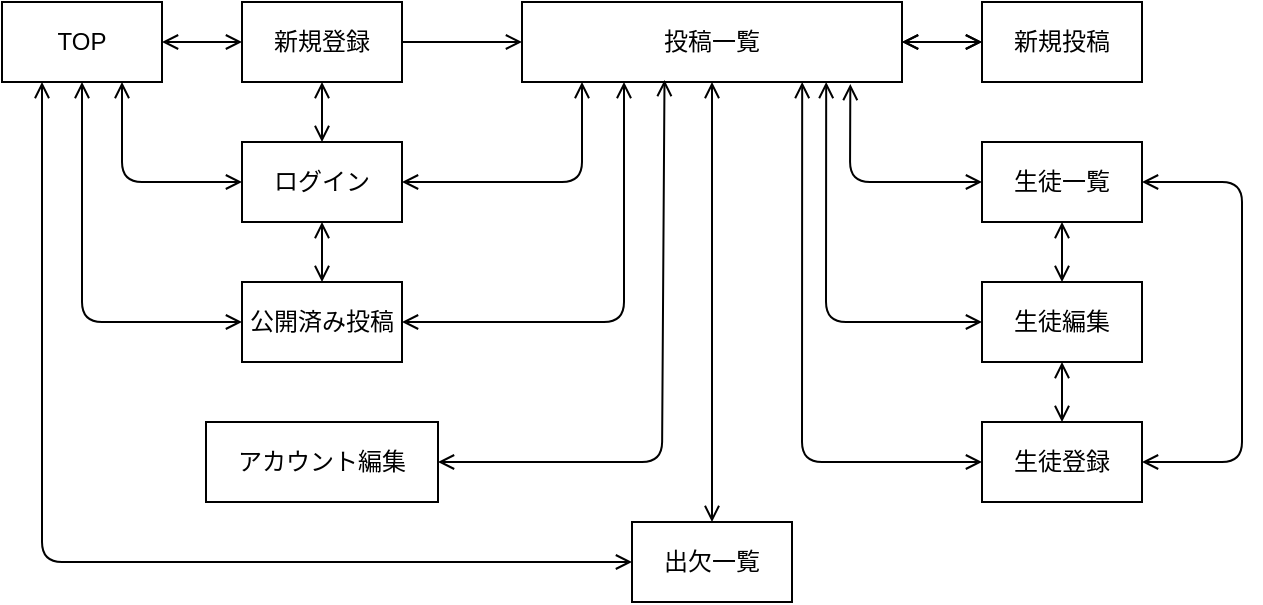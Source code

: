 <mxfile>
    <diagram id="k3LQ_-WWAeSaHy7iPA5Q" name="ページ1">
        <mxGraphModel dx="896" dy="541" grid="1" gridSize="10" guides="1" tooltips="1" connect="1" arrows="1" fold="1" page="1" pageScale="1" pageWidth="827" pageHeight="1169" math="0" shadow="0">
            <root>
                <mxCell id="0"/>
                <mxCell id="1" parent="0"/>
                <mxCell id="18" value="" style="edgeStyle=none;html=1;endArrow=open;endFill=0;startArrow=open;startFill=0;" edge="1" parent="1" source="3" target="4">
                    <mxGeometry relative="1" as="geometry"/>
                </mxCell>
                <mxCell id="22" value="" style="edgeStyle=none;html=1;startArrow=open;startFill=0;entryX=0;entryY=0.5;entryDx=0;entryDy=0;endArrow=open;endFill=0;" edge="1" parent="1" source="3" target="6">
                    <mxGeometry relative="1" as="geometry">
                        <mxPoint x="80" y="150" as="targetPoint"/>
                        <Array as="points">
                            <mxPoint x="80" y="200"/>
                        </Array>
                    </mxGeometry>
                </mxCell>
                <mxCell id="3" value="TOP" style="rounded=0;whiteSpace=wrap;html=1;" vertex="1" parent="1">
                    <mxGeometry x="40" y="40" width="80" height="40" as="geometry"/>
                </mxCell>
                <mxCell id="19" value="" style="edgeStyle=none;html=1;endArrow=open;endFill=0;" edge="1" parent="1" source="4" target="7">
                    <mxGeometry relative="1" as="geometry"/>
                </mxCell>
                <mxCell id="20" value="" style="edgeStyle=none;html=1;entryX=0.5;entryY=0;entryDx=0;entryDy=0;startArrow=open;startFill=0;endArrow=open;endFill=0;" edge="1" parent="1" source="4" target="5">
                    <mxGeometry relative="1" as="geometry">
                        <mxPoint x="150" y="310" as="targetPoint"/>
                        <Array as="points"/>
                    </mxGeometry>
                </mxCell>
                <mxCell id="4" value="新規登録" style="rounded=0;whiteSpace=wrap;html=1;" vertex="1" parent="1">
                    <mxGeometry x="160" y="40" width="80" height="40" as="geometry"/>
                </mxCell>
                <mxCell id="23" value="" style="edgeStyle=none;html=1;startArrow=open;startFill=0;endArrow=open;endFill=0;" edge="1" parent="1" source="5" target="6">
                    <mxGeometry relative="1" as="geometry"/>
                </mxCell>
                <mxCell id="5" value="ログイン" style="rounded=0;whiteSpace=wrap;html=1;" vertex="1" parent="1">
                    <mxGeometry x="160" y="110" width="80" height="40" as="geometry"/>
                </mxCell>
                <mxCell id="6" value="公開済み投稿" style="rounded=0;whiteSpace=wrap;html=1;" vertex="1" parent="1">
                    <mxGeometry x="160" y="180" width="80" height="40" as="geometry"/>
                </mxCell>
                <mxCell id="26" value="" style="edgeStyle=none;html=1;startArrow=open;startFill=0;entryX=1;entryY=0.5;entryDx=0;entryDy=0;endArrow=open;endFill=0;" edge="1" parent="1" target="6">
                    <mxGeometry relative="1" as="geometry">
                        <mxPoint x="351" y="80" as="sourcePoint"/>
                        <mxPoint x="251" y="200" as="targetPoint"/>
                        <Array as="points">
                            <mxPoint x="351" y="200"/>
                        </Array>
                    </mxGeometry>
                </mxCell>
                <mxCell id="7" value="投稿一覧" style="rounded=0;whiteSpace=wrap;html=1;" vertex="1" parent="1">
                    <mxGeometry x="300" y="40" width="190" height="40" as="geometry"/>
                </mxCell>
                <mxCell id="8" value="生徒一覧" style="rounded=0;whiteSpace=wrap;html=1;" vertex="1" parent="1">
                    <mxGeometry x="530" y="110" width="80" height="40" as="geometry"/>
                </mxCell>
                <mxCell id="9" value="生徒登録" style="rounded=0;whiteSpace=wrap;html=1;" vertex="1" parent="1">
                    <mxGeometry x="530" y="250" width="80" height="40" as="geometry"/>
                </mxCell>
                <mxCell id="10" value="出欠一覧" style="rounded=0;whiteSpace=wrap;html=1;" vertex="1" parent="1">
                    <mxGeometry x="355" y="300" width="80" height="40" as="geometry"/>
                </mxCell>
                <mxCell id="11" value="新規投稿" style="rounded=0;whiteSpace=wrap;html=1;" vertex="1" parent="1">
                    <mxGeometry x="530" y="40" width="80" height="40" as="geometry"/>
                </mxCell>
                <mxCell id="12" value="アカウント編集" style="rounded=0;whiteSpace=wrap;html=1;" vertex="1" parent="1">
                    <mxGeometry x="142" y="250" width="116" height="40" as="geometry"/>
                </mxCell>
                <mxCell id="13" value="生徒編集" style="rounded=0;whiteSpace=wrap;html=1;" vertex="1" parent="1">
                    <mxGeometry x="530" y="180" width="80" height="40" as="geometry"/>
                </mxCell>
                <mxCell id="24" value="" style="edgeStyle=none;html=1;startArrow=open;startFill=0;entryX=0;entryY=0.5;entryDx=0;entryDy=0;endArrow=open;endFill=0;" edge="1" parent="1" target="10">
                    <mxGeometry relative="1" as="geometry">
                        <mxPoint x="60" y="80" as="sourcePoint"/>
                        <mxPoint x="140" y="200" as="targetPoint"/>
                        <Array as="points">
                            <mxPoint x="60" y="320"/>
                        </Array>
                    </mxGeometry>
                </mxCell>
                <mxCell id="27" value="" style="edgeStyle=none;html=1;endArrow=open;endFill=0;startArrow=open;startFill=0;exitX=0.75;exitY=1;exitDx=0;exitDy=0;entryX=0;entryY=0.5;entryDx=0;entryDy=0;" edge="1" parent="1" source="3" target="5">
                    <mxGeometry relative="1" as="geometry">
                        <mxPoint x="100" y="120" as="sourcePoint"/>
                        <mxPoint x="140" y="120" as="targetPoint"/>
                        <Array as="points">
                            <mxPoint x="100" y="130"/>
                        </Array>
                    </mxGeometry>
                </mxCell>
                <mxCell id="28" value="" style="edgeStyle=none;html=1;startArrow=open;startFill=0;entryX=1;entryY=0.5;entryDx=0;entryDy=0;endArrow=open;endFill=0;" edge="1" parent="1" target="5">
                    <mxGeometry relative="1" as="geometry">
                        <mxPoint x="330" y="80" as="sourcePoint"/>
                        <mxPoint x="230" y="200" as="targetPoint"/>
                        <Array as="points">
                            <mxPoint x="330" y="130"/>
                        </Array>
                    </mxGeometry>
                </mxCell>
                <mxCell id="29" value="" style="edgeStyle=none;html=1;endArrow=open;endFill=0;startArrow=open;startFill=0;entryX=0;entryY=0.5;entryDx=0;entryDy=0;exitX=1;exitY=0.5;exitDx=0;exitDy=0;" edge="1" parent="1" source="7" target="11">
                    <mxGeometry relative="1" as="geometry">
                        <mxPoint x="130" y="70" as="sourcePoint"/>
                        <mxPoint x="170" y="70" as="targetPoint"/>
                    </mxGeometry>
                </mxCell>
                <mxCell id="30" value="" style="edgeStyle=none;html=1;endArrow=open;endFill=0;startArrow=open;startFill=0;entryX=0;entryY=0.5;entryDx=0;entryDy=0;exitX=0.864;exitY=1.025;exitDx=0;exitDy=0;exitPerimeter=0;" edge="1" parent="1" source="7" target="8">
                    <mxGeometry relative="1" as="geometry">
                        <mxPoint x="500" y="70" as="sourcePoint"/>
                        <mxPoint x="540" y="70" as="targetPoint"/>
                        <Array as="points">
                            <mxPoint x="464" y="130"/>
                        </Array>
                    </mxGeometry>
                </mxCell>
                <mxCell id="31" value="" style="edgeStyle=none;html=1;endArrow=open;endFill=0;startArrow=open;startFill=0;exitX=0.811;exitY=1;exitDx=0;exitDy=0;exitPerimeter=0;" edge="1" parent="1" target="13">
                    <mxGeometry relative="1" as="geometry">
                        <mxPoint x="452.09" y="80" as="sourcePoint"/>
                        <mxPoint x="528" y="180" as="targetPoint"/>
                        <Array as="points">
                            <mxPoint x="452" y="200"/>
                        </Array>
                    </mxGeometry>
                </mxCell>
                <mxCell id="32" value="" style="edgeStyle=none;html=1;endArrow=open;endFill=0;startArrow=open;startFill=0;entryX=0;entryY=0.5;entryDx=0;entryDy=0;exitX=0.811;exitY=1;exitDx=0;exitDy=0;exitPerimeter=0;" edge="1" parent="1" target="9">
                    <mxGeometry relative="1" as="geometry">
                        <mxPoint x="440.09" y="80" as="sourcePoint"/>
                        <mxPoint x="516" y="180" as="targetPoint"/>
                        <Array as="points">
                            <mxPoint x="440" y="270"/>
                        </Array>
                    </mxGeometry>
                </mxCell>
                <mxCell id="33" value="" style="edgeStyle=none;html=1;endArrow=open;endFill=0;startArrow=open;startFill=0;entryX=1;entryY=0.5;entryDx=0;entryDy=0;exitX=0.375;exitY=0.975;exitDx=0;exitDy=0;exitPerimeter=0;" edge="1" parent="1" source="7" target="12">
                    <mxGeometry relative="1" as="geometry">
                        <mxPoint x="450.09" y="90" as="sourcePoint"/>
                        <mxPoint x="540" y="250" as="targetPoint"/>
                        <Array as="points">
                            <mxPoint x="370" y="270"/>
                        </Array>
                    </mxGeometry>
                </mxCell>
                <mxCell id="34" value="" style="edgeStyle=none;html=1;endArrow=open;endFill=0;startArrow=open;startFill=0;entryX=0.5;entryY=0;entryDx=0;entryDy=0;exitX=0.5;exitY=1;exitDx=0;exitDy=0;" edge="1" parent="1" source="7" target="10">
                    <mxGeometry relative="1" as="geometry">
                        <mxPoint x="500" y="70" as="sourcePoint"/>
                        <mxPoint x="540" y="70" as="targetPoint"/>
                    </mxGeometry>
                </mxCell>
                <mxCell id="36" value="" style="edgeStyle=none;html=1;endArrow=open;endFill=0;startArrow=open;startFill=0;entryX=0.5;entryY=0;entryDx=0;entryDy=0;exitX=0.5;exitY=1;exitDx=0;exitDy=0;" edge="1" parent="1" source="13" target="9">
                    <mxGeometry relative="1" as="geometry">
                        <mxPoint x="550" y="350" as="sourcePoint"/>
                        <mxPoint x="590" y="350" as="targetPoint"/>
                    </mxGeometry>
                </mxCell>
                <mxCell id="37" value="" style="edgeStyle=none;html=1;endArrow=open;endFill=0;startArrow=open;startFill=0;entryX=0;entryY=0.5;entryDx=0;entryDy=0;exitX=1;exitY=0.5;exitDx=0;exitDy=0;" edge="1" parent="1">
                    <mxGeometry relative="1" as="geometry">
                        <mxPoint x="490" y="60" as="sourcePoint"/>
                        <mxPoint x="530" y="60" as="targetPoint"/>
                    </mxGeometry>
                </mxCell>
                <mxCell id="38" value="" style="edgeStyle=none;html=1;endArrow=open;endFill=0;startArrow=open;startFill=0;entryX=0.5;entryY=0;entryDx=0;entryDy=0;exitX=0.5;exitY=1;exitDx=0;exitDy=0;" edge="1" parent="1" source="8" target="13">
                    <mxGeometry relative="1" as="geometry">
                        <mxPoint x="550" y="110" as="sourcePoint"/>
                        <mxPoint x="600" y="360" as="targetPoint"/>
                    </mxGeometry>
                </mxCell>
                <mxCell id="39" value="" style="edgeStyle=none;html=1;endArrow=open;endFill=0;startArrow=open;startFill=0;entryX=1;entryY=0.5;entryDx=0;entryDy=0;exitX=1;exitY=0.5;exitDx=0;exitDy=0;" edge="1" parent="1" source="9" target="8">
                    <mxGeometry relative="1" as="geometry">
                        <mxPoint x="474.16" y="91" as="sourcePoint"/>
                        <mxPoint x="540" y="140" as="targetPoint"/>
                        <Array as="points">
                            <mxPoint x="660" y="270"/>
                            <mxPoint x="660" y="130"/>
                        </Array>
                    </mxGeometry>
                </mxCell>
            </root>
        </mxGraphModel>
    </diagram>
</mxfile>